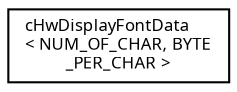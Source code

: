 digraph "Graphical Class Hierarchy"
{
  edge [fontname="Sans",fontsize="8",labelfontname="Sans",labelfontsize="8"];
  node [fontname="Sans",fontsize="8",shape=record];
  rankdir="LR";
  Node1 [label="cHwDisplayFontData\l\< NUM_OF_CHAR, BYTE\l_PER_CHAR \>",height=0.2,width=0.4,color="black", fillcolor="white", style="filled",URL="$classc_hw_display_font_data.html",tooltip="POD covering font properties and data. "];
}
